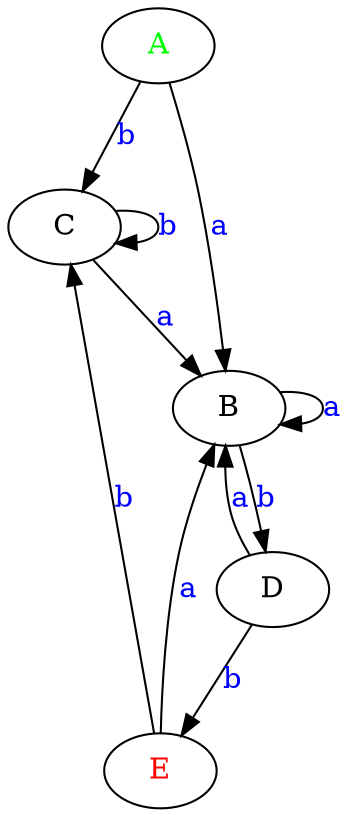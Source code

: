 digraph G {
	"C"->"C"[ label=<<font color="blue">b</font>> ];
	"C"->"B"[ label=<<font color="blue">a</font>> ];
	"E"->"C"[ label=<<font color="blue">b</font>> ];
	"D"->"B"[ label=<<font color="blue">a</font>> ];
	"D"->"E"[ label=<<font color="blue">b</font>> ];
	"E"->"B"[ label=<<font color="blue">a</font>> ];
	"A"->"C"[ label=<<font color="blue">b</font>> ];
	"A"->"B"[ label=<<font color="blue">a</font>> ];
	"B"->"B"[ label=<<font color="blue">a</font>> ];
	"B"->"D"[ label=<<font color="blue">b</font>> ];
	"A" [ label=<<font color="green">A</font>> ];
	"B";
	"C";
	"D";
	"E" [ label=<<font color="red">E</font>> ];

}
